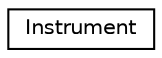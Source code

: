 digraph "Graphical Class Hierarchy"
{
  edge [fontname="Helvetica",fontsize="10",labelfontname="Helvetica",labelfontsize="10"];
  node [fontname="Helvetica",fontsize="10",shape=record];
  rankdir="LR";
  Node0 [label="Instrument",height=0.2,width=0.4,color="black", fillcolor="white", style="filled",URL="$classInstrument.html"];
}
